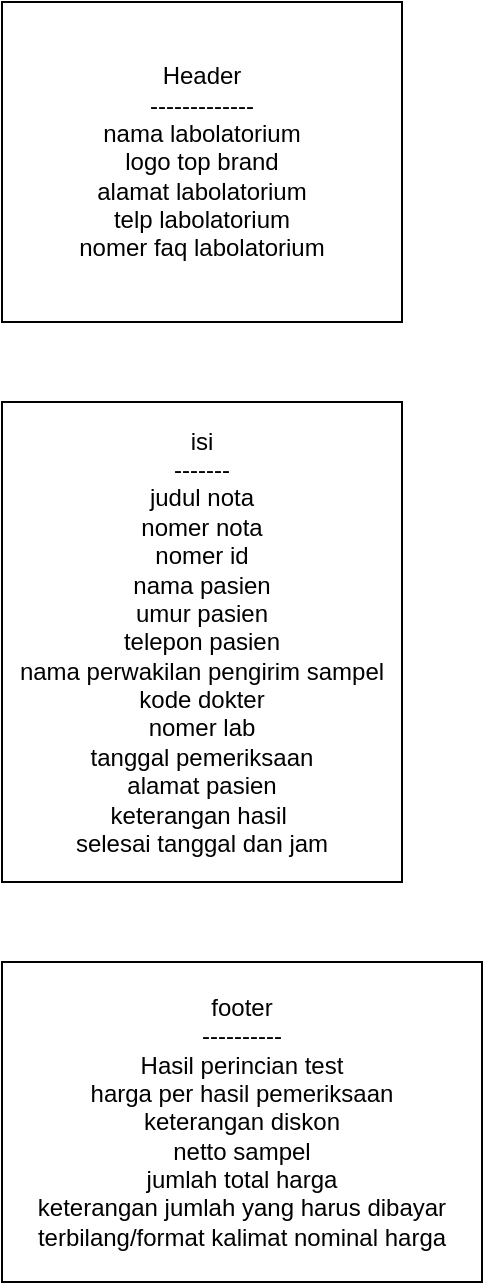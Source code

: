 <mxfile version="15.1.1" type="device"><diagram id="u_NzrA4tfiVLyNN-8oEs" name="Page-1"><mxGraphModel dx="868" dy="488" grid="1" gridSize="10" guides="1" tooltips="1" connect="1" arrows="1" fold="1" page="1" pageScale="1" pageWidth="827" pageHeight="1169" math="0" shadow="0"><root><mxCell id="0"/><mxCell id="1" parent="0"/><mxCell id="au-88Dgf6lmH_dCN-0fy-1" value="Header&lt;br&gt;-------------&lt;br&gt;nama labolatorium&lt;br&gt;logo top brand&lt;br&gt;alamat labolatorium&lt;br&gt;telp labolatorium&lt;br&gt;nomer faq labolatorium" style="rounded=0;whiteSpace=wrap;html=1;" vertex="1" parent="1"><mxGeometry x="80" y="40" width="200" height="160" as="geometry"/></mxCell><mxCell id="au-88Dgf6lmH_dCN-0fy-2" value="isi&lt;br&gt;-------&lt;br&gt;judul nota&lt;br&gt;nomer nota&lt;br&gt;nomer id&lt;br&gt;nama pasien&lt;br&gt;umur pasien&lt;br&gt;telepon pasien&lt;br&gt;nama perwakilan pengirim sampel&lt;br&gt;kode dokter&lt;br&gt;nomer lab&lt;br&gt;tanggal pemeriksaan&lt;br&gt;alamat pasien&lt;br&gt;keterangan hasil&amp;nbsp;&lt;br&gt;selesai tanggal dan jam" style="rounded=0;whiteSpace=wrap;html=1;" vertex="1" parent="1"><mxGeometry x="80" y="240" width="200" height="240" as="geometry"/></mxCell><mxCell id="au-88Dgf6lmH_dCN-0fy-3" value="footer&lt;br&gt;----------&lt;br&gt;Hasil perincian test&lt;br&gt;harga per hasil pemeriksaan&lt;br&gt;keterangan diskon&lt;br&gt;netto sampel&lt;br&gt;jumlah total harga&lt;br&gt;keterangan jumlah yang harus dibayar&lt;br&gt;terbilang/format kalimat nominal harga" style="rounded=0;whiteSpace=wrap;html=1;" vertex="1" parent="1"><mxGeometry x="80" y="520" width="240" height="160" as="geometry"/></mxCell></root></mxGraphModel></diagram></mxfile>